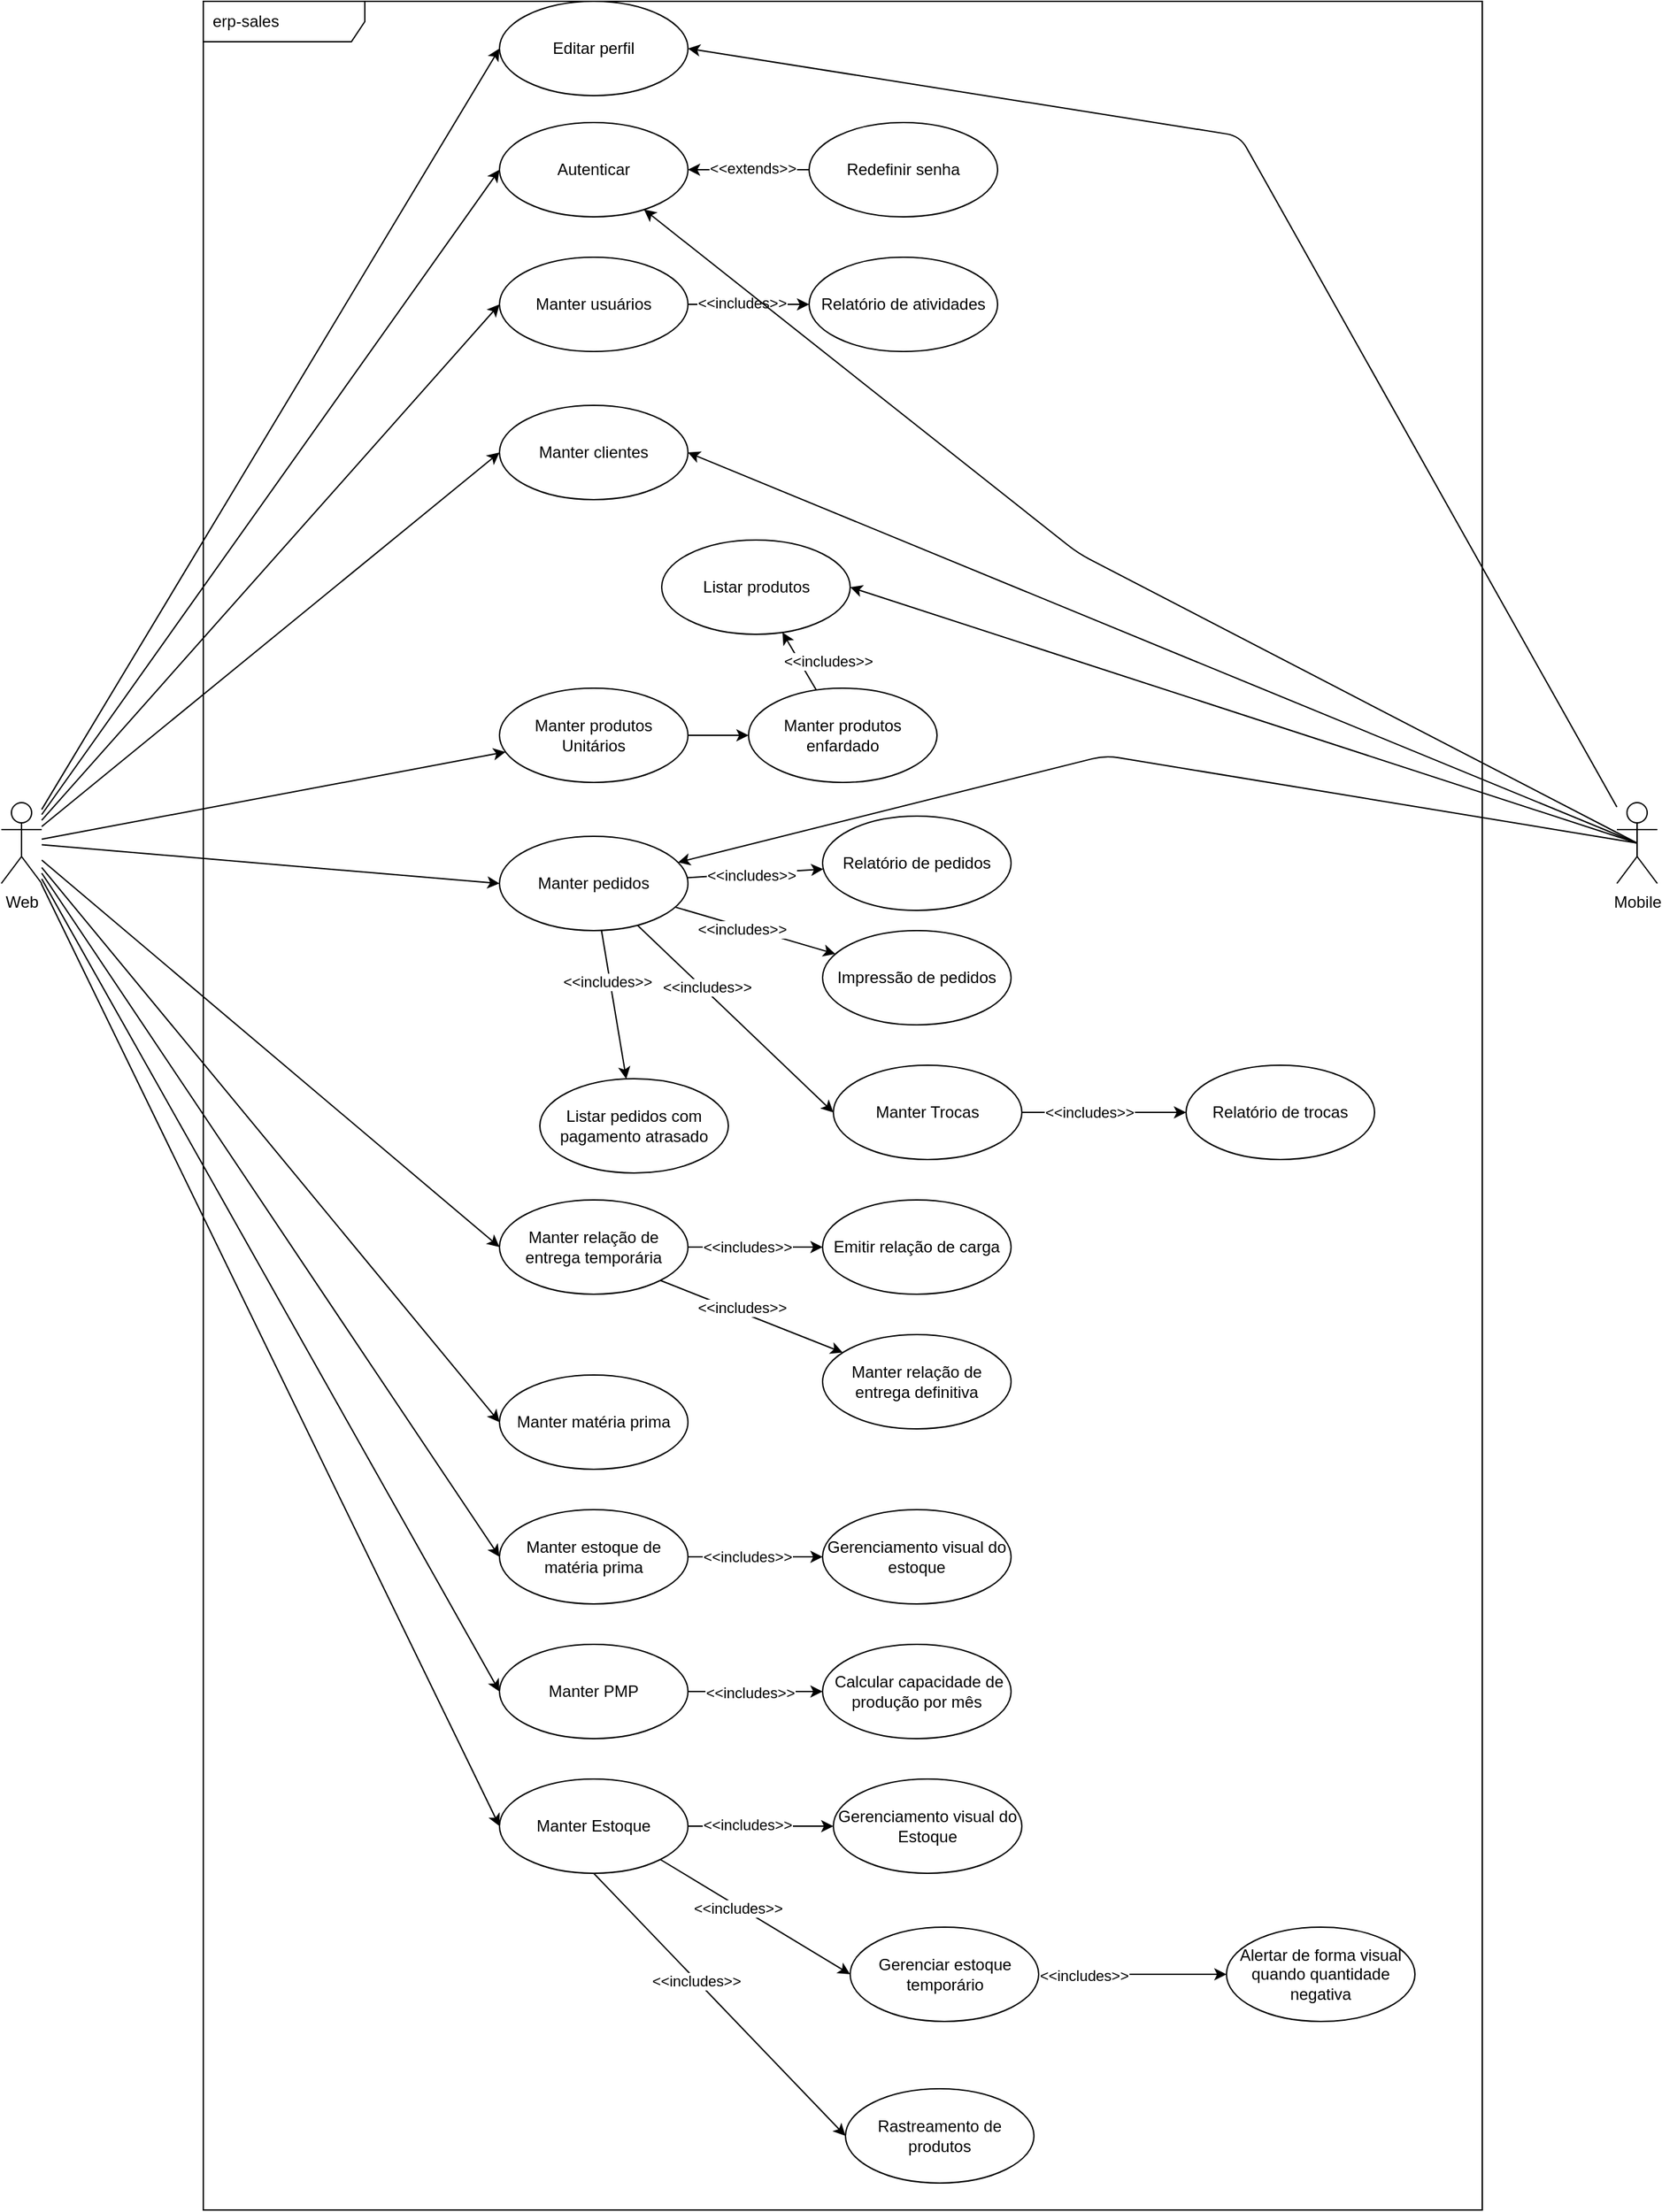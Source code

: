 <mxfile>
    <diagram id="Vpfu3FPoBB0EHiPbHwrK" name="Página-1">
        <mxGraphModel dx="832" dy="452" grid="1" gridSize="10" guides="1" tooltips="1" connect="1" arrows="1" fold="1" page="1" pageScale="1" pageWidth="827" pageHeight="1169" math="0" shadow="0">
            <root>
                <mxCell id="0"/>
                <mxCell id="1" parent="0"/>
                <mxCell id="2" value="erp-sales" style="shape=umlFrame;whiteSpace=wrap;html=1;width=120;height=30;boundedLbl=1;verticalAlign=middle;align=left;spacingLeft=5;" parent="1" vertex="1">
                    <mxGeometry x="210" y="10" width="950" height="1640" as="geometry"/>
                </mxCell>
                <mxCell id="42" style="edgeStyle=none;html=1;entryX=0;entryY=0.5;entryDx=0;entryDy=0;" parent="1" source="3" target="4" edge="1">
                    <mxGeometry relative="1" as="geometry"/>
                </mxCell>
                <mxCell id="43" style="edgeStyle=none;html=1;entryX=0;entryY=0.5;entryDx=0;entryDy=0;" parent="1" source="3" target="7" edge="1">
                    <mxGeometry relative="1" as="geometry"/>
                </mxCell>
                <mxCell id="44" style="edgeStyle=none;html=1;" parent="1" source="3" target="8" edge="1">
                    <mxGeometry relative="1" as="geometry"/>
                </mxCell>
                <mxCell id="45" style="edgeStyle=none;html=1;entryX=0;entryY=0.5;entryDx=0;entryDy=0;" parent="1" source="3" target="9" edge="1">
                    <mxGeometry relative="1" as="geometry"/>
                </mxCell>
                <mxCell id="59" style="edgeStyle=none;html=1;entryX=0;entryY=0.5;entryDx=0;entryDy=0;" parent="1" source="3" target="6" edge="1">
                    <mxGeometry relative="1" as="geometry"/>
                </mxCell>
                <mxCell id="60" style="edgeStyle=none;html=1;entryX=0;entryY=0.5;entryDx=0;entryDy=0;" parent="1" source="3" target="51" edge="1">
                    <mxGeometry relative="1" as="geometry"/>
                </mxCell>
                <mxCell id="61" style="edgeStyle=none;html=1;entryX=0;entryY=0.5;entryDx=0;entryDy=0;" parent="1" source="3" target="10" edge="1">
                    <mxGeometry relative="1" as="geometry"/>
                </mxCell>
                <mxCell id="62" style="edgeStyle=none;html=1;entryX=0;entryY=0.5;entryDx=0;entryDy=0;" parent="1" source="3" target="11" edge="1">
                    <mxGeometry relative="1" as="geometry"/>
                </mxCell>
                <mxCell id="64" style="edgeStyle=none;html=1;entryX=0;entryY=0.5;entryDx=0;entryDy=0;" parent="1" source="3" target="13" edge="1">
                    <mxGeometry relative="1" as="geometry"/>
                </mxCell>
                <mxCell id="66" style="edgeStyle=none;html=1;entryX=0;entryY=0.5;entryDx=0;entryDy=0;" parent="1" source="3" target="12" edge="1">
                    <mxGeometry relative="1" as="geometry"/>
                </mxCell>
                <mxCell id="71" style="edgeStyle=none;html=1;entryX=0;entryY=0.5;entryDx=0;entryDy=0;" parent="1" source="3" target="70" edge="1">
                    <mxGeometry relative="1" as="geometry"/>
                </mxCell>
                <mxCell id="3" value="Web" style="shape=umlActor;verticalLabelPosition=bottom;verticalAlign=top;html=1;" parent="1" vertex="1">
                    <mxGeometry x="60" y="605" width="30" height="60" as="geometry"/>
                </mxCell>
                <mxCell id="36" value="" style="edgeStyle=none;html=1;" parent="1" source="4" target="34" edge="1">
                    <mxGeometry relative="1" as="geometry"/>
                </mxCell>
                <mxCell id="37" value="&amp;lt;&amp;lt;includes&amp;gt;&amp;gt;" style="edgeLabel;html=1;align=center;verticalAlign=middle;resizable=0;points=[];" parent="36" vertex="1" connectable="0">
                    <mxGeometry x="-0.222" y="-1" relative="1" as="geometry">
                        <mxPoint x="5" y="-2" as="offset"/>
                    </mxGeometry>
                </mxCell>
                <mxCell id="4" value="Manter usuários" style="ellipse;whiteSpace=wrap;html=1;" parent="1" vertex="1">
                    <mxGeometry x="430" y="200" width="140" height="70" as="geometry"/>
                </mxCell>
                <mxCell id="6" value="Autenticar" style="ellipse;whiteSpace=wrap;html=1;" parent="1" vertex="1">
                    <mxGeometry x="430" y="100" width="140" height="70" as="geometry"/>
                </mxCell>
                <mxCell id="7" value="Manter clientes" style="ellipse;whiteSpace=wrap;html=1;" parent="1" vertex="1">
                    <mxGeometry x="430" y="310" width="140" height="70" as="geometry"/>
                </mxCell>
                <mxCell id="94" style="edgeStyle=none;html=1;fontFamily=Helvetica;fontSize=12;fontColor=rgb(240, 240, 240);" parent="1" source="105" target="93" edge="1">
                    <mxGeometry relative="1" as="geometry"/>
                </mxCell>
                <mxCell id="95" value="&amp;lt;&amp;lt;includes&amp;gt;&amp;gt;" style="edgeLabel;html=1;align=center;verticalAlign=middle;resizable=0;points=[];fontSize=11;fontFamily=Helvetica;fontColor=default;" parent="94" vertex="1" connectable="0">
                    <mxGeometry x="-0.439" y="-2" relative="1" as="geometry">
                        <mxPoint x="14" y="-9" as="offset"/>
                    </mxGeometry>
                </mxCell>
                <mxCell id="106" style="edgeStyle=none;html=1;" edge="1" parent="1" source="8" target="105">
                    <mxGeometry relative="1" as="geometry"/>
                </mxCell>
                <mxCell id="8" value="Manter produtos Unitários" style="ellipse;whiteSpace=wrap;html=1;" parent="1" vertex="1">
                    <mxGeometry x="430" y="520" width="140" height="70" as="geometry"/>
                </mxCell>
                <mxCell id="16" value="" style="edgeStyle=none;html=1;" parent="1" source="9" target="15" edge="1">
                    <mxGeometry relative="1" as="geometry"/>
                </mxCell>
                <mxCell id="17" value="&amp;lt;&amp;lt;includes&amp;gt;&amp;gt;" style="edgeLabel;html=1;align=center;verticalAlign=middle;resizable=0;points=[];" parent="16" vertex="1" connectable="0">
                    <mxGeometry x="-0.275" y="-1" relative="1" as="geometry">
                        <mxPoint x="11" y="-1" as="offset"/>
                    </mxGeometry>
                </mxCell>
                <mxCell id="47" style="edgeStyle=none;html=1;" parent="1" source="9" target="46" edge="1">
                    <mxGeometry relative="1" as="geometry"/>
                </mxCell>
                <mxCell id="48" value="&amp;lt;&amp;lt;includes&amp;gt;&amp;gt;" style="edgeLabel;html=1;align=center;verticalAlign=middle;resizable=0;points=[];" parent="47" vertex="1" connectable="0">
                    <mxGeometry x="-0.326" y="1" relative="1" as="geometry">
                        <mxPoint x="9" y="5" as="offset"/>
                    </mxGeometry>
                </mxCell>
                <mxCell id="74" style="edgeStyle=none;html=1;entryX=0;entryY=0.5;entryDx=0;entryDy=0;" parent="1" source="9" target="72" edge="1">
                    <mxGeometry relative="1" as="geometry"/>
                </mxCell>
                <mxCell id="75" value="&amp;lt;&amp;lt;includes&amp;gt;&amp;gt;" style="edgeLabel;html=1;align=center;verticalAlign=middle;resizable=0;points=[];" parent="74" vertex="1" connectable="0">
                    <mxGeometry x="-0.314" y="2" relative="1" as="geometry">
                        <mxPoint as="offset"/>
                    </mxGeometry>
                </mxCell>
                <mxCell id="103" style="edgeStyle=none;html=1;" edge="1" parent="1" source="9" target="102">
                    <mxGeometry relative="1" as="geometry"/>
                </mxCell>
                <mxCell id="104" value="&amp;lt;&amp;lt;includes&amp;gt;&amp;gt;" style="edgeLabel;html=1;align=center;verticalAlign=middle;resizable=0;points=[];" vertex="1" connectable="0" parent="103">
                    <mxGeometry x="-0.315" y="-2" relative="1" as="geometry">
                        <mxPoint as="offset"/>
                    </mxGeometry>
                </mxCell>
                <mxCell id="9" value="Manter pedidos" style="ellipse;whiteSpace=wrap;html=1;" parent="1" vertex="1">
                    <mxGeometry x="430" y="630" width="140" height="70" as="geometry"/>
                </mxCell>
                <mxCell id="10" value="Manter matéria prima" style="ellipse;whiteSpace=wrap;html=1;" parent="1" vertex="1">
                    <mxGeometry x="430" y="1030" width="140" height="70" as="geometry"/>
                </mxCell>
                <mxCell id="21" value="" style="edgeStyle=none;html=1;" parent="1" source="11" target="20" edge="1">
                    <mxGeometry relative="1" as="geometry"/>
                </mxCell>
                <mxCell id="29" value="&amp;lt;&amp;lt;includes&amp;gt;&amp;gt;" style="edgeLabel;html=1;align=center;verticalAlign=middle;resizable=0;points=[];" parent="21" vertex="1" connectable="0">
                    <mxGeometry x="-0.54" y="-1" relative="1" as="geometry">
                        <mxPoint x="21" y="-1" as="offset"/>
                    </mxGeometry>
                </mxCell>
                <mxCell id="11" value="Manter estoque de matéria prima" style="ellipse;whiteSpace=wrap;html=1;" parent="1" vertex="1">
                    <mxGeometry x="430" y="1130" width="140" height="70" as="geometry"/>
                </mxCell>
                <mxCell id="33" value="" style="edgeStyle=none;html=1;" parent="1" source="12" target="32" edge="1">
                    <mxGeometry relative="1" as="geometry"/>
                </mxCell>
                <mxCell id="49" value="&amp;lt;&amp;lt;includes&amp;gt;&amp;gt;" style="edgeLabel;html=1;align=center;verticalAlign=middle;resizable=0;points=[];" parent="33" vertex="1" connectable="0">
                    <mxGeometry x="-0.34" y="-1" relative="1" as="geometry">
                        <mxPoint x="13" as="offset"/>
                    </mxGeometry>
                </mxCell>
                <mxCell id="12" value="Manter PMP" style="ellipse;whiteSpace=wrap;html=1;" parent="1" vertex="1">
                    <mxGeometry x="430" y="1230" width="140" height="70" as="geometry"/>
                </mxCell>
                <mxCell id="27" value="" style="edgeStyle=none;html=1;" parent="1" source="13" target="26" edge="1">
                    <mxGeometry relative="1" as="geometry"/>
                </mxCell>
                <mxCell id="28" value="&amp;lt;&amp;lt;includes&amp;gt;&amp;gt;" style="edgeLabel;html=1;align=center;verticalAlign=middle;resizable=0;points=[];" parent="27" vertex="1" connectable="0">
                    <mxGeometry x="-0.45" y="2" relative="1" as="geometry">
                        <mxPoint x="14" y="1" as="offset"/>
                    </mxGeometry>
                </mxCell>
                <mxCell id="13" value="Manter Estoque" style="ellipse;whiteSpace=wrap;html=1;" parent="1" vertex="1">
                    <mxGeometry x="430" y="1330" width="140" height="70" as="geometry"/>
                </mxCell>
                <mxCell id="31" value="" style="edgeStyle=none;html=1;" parent="1" edge="1">
                    <mxGeometry relative="1" as="geometry">
                        <mxPoint x="570" y="1385" as="sourcePoint"/>
                    </mxGeometry>
                </mxCell>
                <mxCell id="50" value="&amp;lt;&amp;lt;includes&amp;gt;&amp;gt;" style="edgeLabel;html=1;align=center;verticalAlign=middle;resizable=0;points=[];" parent="31" vertex="1" connectable="0">
                    <mxGeometry x="-0.463" relative="1" as="geometry">
                        <mxPoint x="20" as="offset"/>
                    </mxGeometry>
                </mxCell>
                <mxCell id="15" value="Relatório de pedidos" style="ellipse;whiteSpace=wrap;html=1;" parent="1" vertex="1">
                    <mxGeometry x="670" y="615" width="140" height="70" as="geometry"/>
                </mxCell>
                <mxCell id="20" value="Gerenciamento visual do estoque" style="ellipse;whiteSpace=wrap;html=1;" parent="1" vertex="1">
                    <mxGeometry x="670" y="1130" width="140" height="70" as="geometry"/>
                </mxCell>
                <mxCell id="26" value="Gerenciamento visual do Estoque" style="ellipse;whiteSpace=wrap;html=1;" parent="1" vertex="1">
                    <mxGeometry x="678" y="1330" width="140" height="70" as="geometry"/>
                </mxCell>
                <mxCell id="32" value="&amp;nbsp;Calcular capacidade de produção por mês" style="ellipse;whiteSpace=wrap;html=1;" parent="1" vertex="1">
                    <mxGeometry x="670" y="1230" width="140" height="70" as="geometry"/>
                </mxCell>
                <mxCell id="34" value="Relatório de atividades" style="ellipse;whiteSpace=wrap;html=1;" parent="1" vertex="1">
                    <mxGeometry x="660" y="200" width="140" height="70" as="geometry"/>
                </mxCell>
                <mxCell id="46" value="Impressão de pedidos" style="ellipse;whiteSpace=wrap;html=1;" parent="1" vertex="1">
                    <mxGeometry x="670" y="700" width="140" height="70" as="geometry"/>
                </mxCell>
                <mxCell id="54" style="edgeStyle=none;html=1;" parent="1" source="51" target="53" edge="1">
                    <mxGeometry relative="1" as="geometry"/>
                </mxCell>
                <mxCell id="55" value="&amp;lt;&amp;lt;includes&amp;gt;&amp;gt;" style="edgeLabel;html=1;align=center;verticalAlign=middle;resizable=0;points=[];" parent="54" vertex="1" connectable="0">
                    <mxGeometry x="-0.323" y="-1" relative="1" as="geometry">
                        <mxPoint x="10" y="-1" as="offset"/>
                    </mxGeometry>
                </mxCell>
                <mxCell id="79" style="edgeStyle=none;html=1;exitX=1;exitY=1;exitDx=0;exitDy=0;" parent="1" source="51" target="78" edge="1">
                    <mxGeometry relative="1" as="geometry"/>
                </mxCell>
                <mxCell id="80" value="&amp;lt;&amp;lt;includes&amp;gt;&amp;gt;" style="edgeLabel;html=1;align=center;verticalAlign=middle;resizable=0;points=[];" parent="79" vertex="1" connectable="0">
                    <mxGeometry x="-0.442" y="2" relative="1" as="geometry">
                        <mxPoint x="22" y="7" as="offset"/>
                    </mxGeometry>
                </mxCell>
                <mxCell id="51" value="Manter relação de entrega temporária" style="ellipse;whiteSpace=wrap;html=1;" parent="1" vertex="1">
                    <mxGeometry x="430" y="900" width="140" height="70" as="geometry"/>
                </mxCell>
                <mxCell id="53" value="Emitir relação de carga" style="ellipse;whiteSpace=wrap;html=1;" parent="1" vertex="1">
                    <mxGeometry x="670" y="900" width="140" height="70" as="geometry"/>
                </mxCell>
                <mxCell id="57" value="" style="edgeStyle=none;html=1;exitX=0;exitY=0.5;exitDx=0;exitDy=0;" parent="1" source="56" target="6" edge="1">
                    <mxGeometry relative="1" as="geometry">
                        <mxPoint x="650" y="130" as="sourcePoint"/>
                    </mxGeometry>
                </mxCell>
                <mxCell id="58" value="&amp;lt;&amp;lt;extends&amp;gt;&amp;gt;" style="edgeLabel;html=1;align=center;verticalAlign=middle;resizable=0;points=[];" parent="57" vertex="1" connectable="0">
                    <mxGeometry x="-0.356" y="1" relative="1" as="geometry">
                        <mxPoint x="-13" y="-2" as="offset"/>
                    </mxGeometry>
                </mxCell>
                <mxCell id="56" value="Redefinir senha" style="ellipse;whiteSpace=wrap;html=1;" parent="1" vertex="1">
                    <mxGeometry x="660" y="100" width="140" height="70" as="geometry"/>
                </mxCell>
                <mxCell id="82" value="" style="edgeStyle=none;html=1;" parent="1" edge="1">
                    <mxGeometry relative="1" as="geometry">
                        <mxPoint x="810" y="1065" as="sourcePoint"/>
                    </mxGeometry>
                </mxCell>
                <mxCell id="70" value="Editar perfil" style="ellipse;whiteSpace=wrap;html=1;" parent="1" vertex="1">
                    <mxGeometry x="430" y="10" width="140" height="70" as="geometry"/>
                </mxCell>
                <mxCell id="76" value="" style="edgeStyle=none;html=1;" parent="1" source="72" target="73" edge="1">
                    <mxGeometry relative="1" as="geometry"/>
                </mxCell>
                <mxCell id="77" value="&amp;lt;&amp;lt;includes&amp;gt;&amp;gt;" style="edgeLabel;html=1;align=center;verticalAlign=middle;resizable=0;points=[];" parent="76" vertex="1" connectable="0">
                    <mxGeometry x="-0.278" relative="1" as="geometry">
                        <mxPoint x="6" as="offset"/>
                    </mxGeometry>
                </mxCell>
                <mxCell id="72" value="Manter Trocas" style="ellipse;whiteSpace=wrap;html=1;" parent="1" vertex="1">
                    <mxGeometry x="678" y="800" width="140" height="70" as="geometry"/>
                </mxCell>
                <mxCell id="73" value="Relatório de trocas" style="ellipse;whiteSpace=wrap;html=1;" parent="1" vertex="1">
                    <mxGeometry x="940" y="800" width="140" height="70" as="geometry"/>
                </mxCell>
                <mxCell id="78" value="Manter relação de entrega definitiva" style="ellipse;whiteSpace=wrap;html=1;" parent="1" vertex="1">
                    <mxGeometry x="670" y="1000" width="140" height="70" as="geometry"/>
                </mxCell>
                <mxCell id="83" style="edgeStyle=none;html=1;exitX=1;exitY=1;exitDx=0;exitDy=0;entryX=0;entryY=0.5;entryDx=0;entryDy=0;" parent="1" source="13" target="85" edge="1">
                    <mxGeometry relative="1" as="geometry">
                        <mxPoint x="569.997" y="1550.251" as="sourcePoint"/>
                    </mxGeometry>
                </mxCell>
                <mxCell id="84" value="&amp;lt;&amp;lt;includes&amp;gt;&amp;gt;" style="edgeLabel;html=1;align=center;verticalAlign=middle;resizable=0;points=[];" parent="83" vertex="1" connectable="0">
                    <mxGeometry x="-0.183" y="-1" relative="1" as="geometry">
                        <mxPoint as="offset"/>
                    </mxGeometry>
                </mxCell>
                <mxCell id="87" style="edgeStyle=none;html=1;exitX=1;exitY=0.5;exitDx=0;exitDy=0;entryX=0;entryY=0.5;entryDx=0;entryDy=0;" parent="1" source="85" target="86" edge="1">
                    <mxGeometry relative="1" as="geometry"/>
                </mxCell>
                <mxCell id="88" value="&amp;lt;&amp;lt;includes&amp;gt;&amp;gt;" style="edgeLabel;html=1;align=center;verticalAlign=middle;resizable=0;points=[];" parent="87" vertex="1" connectable="0">
                    <mxGeometry x="-0.534" y="-1" relative="1" as="geometry">
                        <mxPoint x="1" as="offset"/>
                    </mxGeometry>
                </mxCell>
                <mxCell id="85" value="Gerenciar estoque temporário" style="ellipse;whiteSpace=wrap;html=1;" parent="1" vertex="1">
                    <mxGeometry x="690.5" y="1440" width="140" height="70" as="geometry"/>
                </mxCell>
                <mxCell id="86" value="Alertar de forma visual quando quantidade negativa" style="ellipse;whiteSpace=wrap;html=1;" parent="1" vertex="1">
                    <mxGeometry x="970" y="1440" width="140" height="70" as="geometry"/>
                </mxCell>
                <mxCell id="90" style="edgeStyle=none;html=1;fontFamily=Helvetica;fontSize=12;fontColor=rgb(240, 240, 240);exitX=0.5;exitY=0.5;exitDx=0;exitDy=0;exitPerimeter=0;" parent="1" source="M2-9PNbFp-CF4zyXc2WS-96" target="6" edge="1">
                    <mxGeometry relative="1" as="geometry">
                        <Array as="points">
                            <mxPoint x="860" y="420"/>
                        </Array>
                        <mxPoint x="1250" y="631.852" as="sourcePoint"/>
                    </mxGeometry>
                </mxCell>
                <mxCell id="91" style="edgeStyle=none;html=1;entryX=1;entryY=0.5;entryDx=0;entryDy=0;fontFamily=Helvetica;fontSize=12;fontColor=rgb(240, 240, 240);exitX=0.5;exitY=0.5;exitDx=0;exitDy=0;exitPerimeter=0;" parent="1" source="M2-9PNbFp-CF4zyXc2WS-96" target="7" edge="1">
                    <mxGeometry relative="1" as="geometry">
                        <mxPoint x="1250" y="633.633" as="sourcePoint"/>
                    </mxGeometry>
                </mxCell>
                <mxCell id="92" style="edgeStyle=none;html=1;fontFamily=Helvetica;fontSize=12;fontColor=rgb(240, 240, 240);exitX=0.5;exitY=0.5;exitDx=0;exitDy=0;exitPerimeter=0;" parent="1" source="M2-9PNbFp-CF4zyXc2WS-96" target="9" edge="1">
                    <mxGeometry relative="1" as="geometry">
                        <Array as="points">
                            <mxPoint x="880" y="570"/>
                        </Array>
                        <mxPoint x="1250" y="637.273" as="sourcePoint"/>
                    </mxGeometry>
                </mxCell>
                <mxCell id="96" style="edgeStyle=none;html=1;entryX=1;entryY=0.5;entryDx=0;entryDy=0;fontFamily=Helvetica;fontSize=12;fontColor=rgb(240, 240, 240);exitX=0.5;exitY=0.5;exitDx=0;exitDy=0;exitPerimeter=0;" parent="1" source="M2-9PNbFp-CF4zyXc2WS-96" target="93" edge="1">
                    <mxGeometry relative="1" as="geometry">
                        <mxPoint x="1250" y="635" as="sourcePoint"/>
                    </mxGeometry>
                </mxCell>
                <mxCell id="93" value="Listar produtos" style="ellipse;whiteSpace=wrap;html=1;" parent="1" vertex="1">
                    <mxGeometry x="550.5" y="410" width="140" height="70" as="geometry"/>
                </mxCell>
                <mxCell id="98" style="edgeStyle=none;html=1;entryX=1;entryY=0.5;entryDx=0;entryDy=0;" parent="1" source="M2-9PNbFp-CF4zyXc2WS-96" target="70" edge="1">
                    <mxGeometry relative="1" as="geometry">
                        <Array as="points">
                            <mxPoint x="980" y="110"/>
                        </Array>
                    </mxGeometry>
                </mxCell>
                <mxCell id="M2-9PNbFp-CF4zyXc2WS-96" value="Mobile" style="shape=umlActor;verticalLabelPosition=bottom;verticalAlign=top;html=1;" parent="1" vertex="1">
                    <mxGeometry x="1260" y="605" width="30" height="60" as="geometry"/>
                </mxCell>
                <mxCell id="99" style="edgeStyle=none;html=1;exitX=0.5;exitY=1;exitDx=0;exitDy=0;entryX=0;entryY=0.5;entryDx=0;entryDy=0;" parent="1" source="13" target="101" edge="1">
                    <mxGeometry relative="1" as="geometry">
                        <mxPoint x="685.5" y="1490" as="sourcePoint"/>
                    </mxGeometry>
                </mxCell>
                <mxCell id="100" value="&amp;lt;&amp;lt;includes&amp;gt;&amp;gt;" style="edgeLabel;html=1;align=center;verticalAlign=middle;resizable=0;points=[];" parent="99" vertex="1" connectable="0">
                    <mxGeometry x="-0.4" relative="1" as="geometry">
                        <mxPoint x="20" y="21" as="offset"/>
                    </mxGeometry>
                </mxCell>
                <mxCell id="101" value="Rastreamento de produtos" style="ellipse;whiteSpace=wrap;html=1;" parent="1" vertex="1">
                    <mxGeometry x="687" y="1560" width="140" height="70" as="geometry"/>
                </mxCell>
                <mxCell id="102" value="Listar pedidos com pagamento atrasado" style="ellipse;whiteSpace=wrap;html=1;" vertex="1" parent="1">
                    <mxGeometry x="460" y="810" width="140" height="70" as="geometry"/>
                </mxCell>
                <mxCell id="105" value="Manter produtos enfardado" style="ellipse;whiteSpace=wrap;html=1;" vertex="1" parent="1">
                    <mxGeometry x="615" y="520" width="140" height="70" as="geometry"/>
                </mxCell>
            </root>
        </mxGraphModel>
    </diagram>
</mxfile>